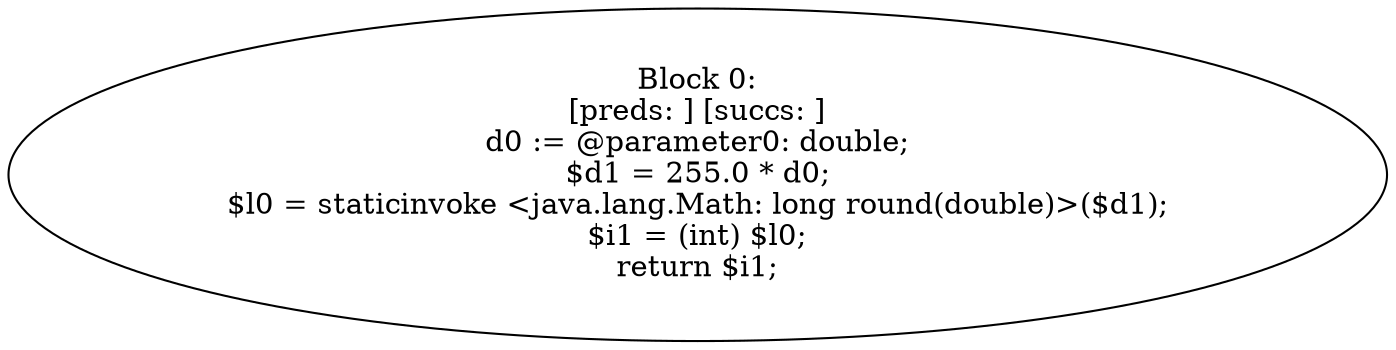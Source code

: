 digraph "unitGraph" {
    "Block 0:
[preds: ] [succs: ]
d0 := @parameter0: double;
$d1 = 255.0 * d0;
$l0 = staticinvoke <java.lang.Math: long round(double)>($d1);
$i1 = (int) $l0;
return $i1;
"
}
